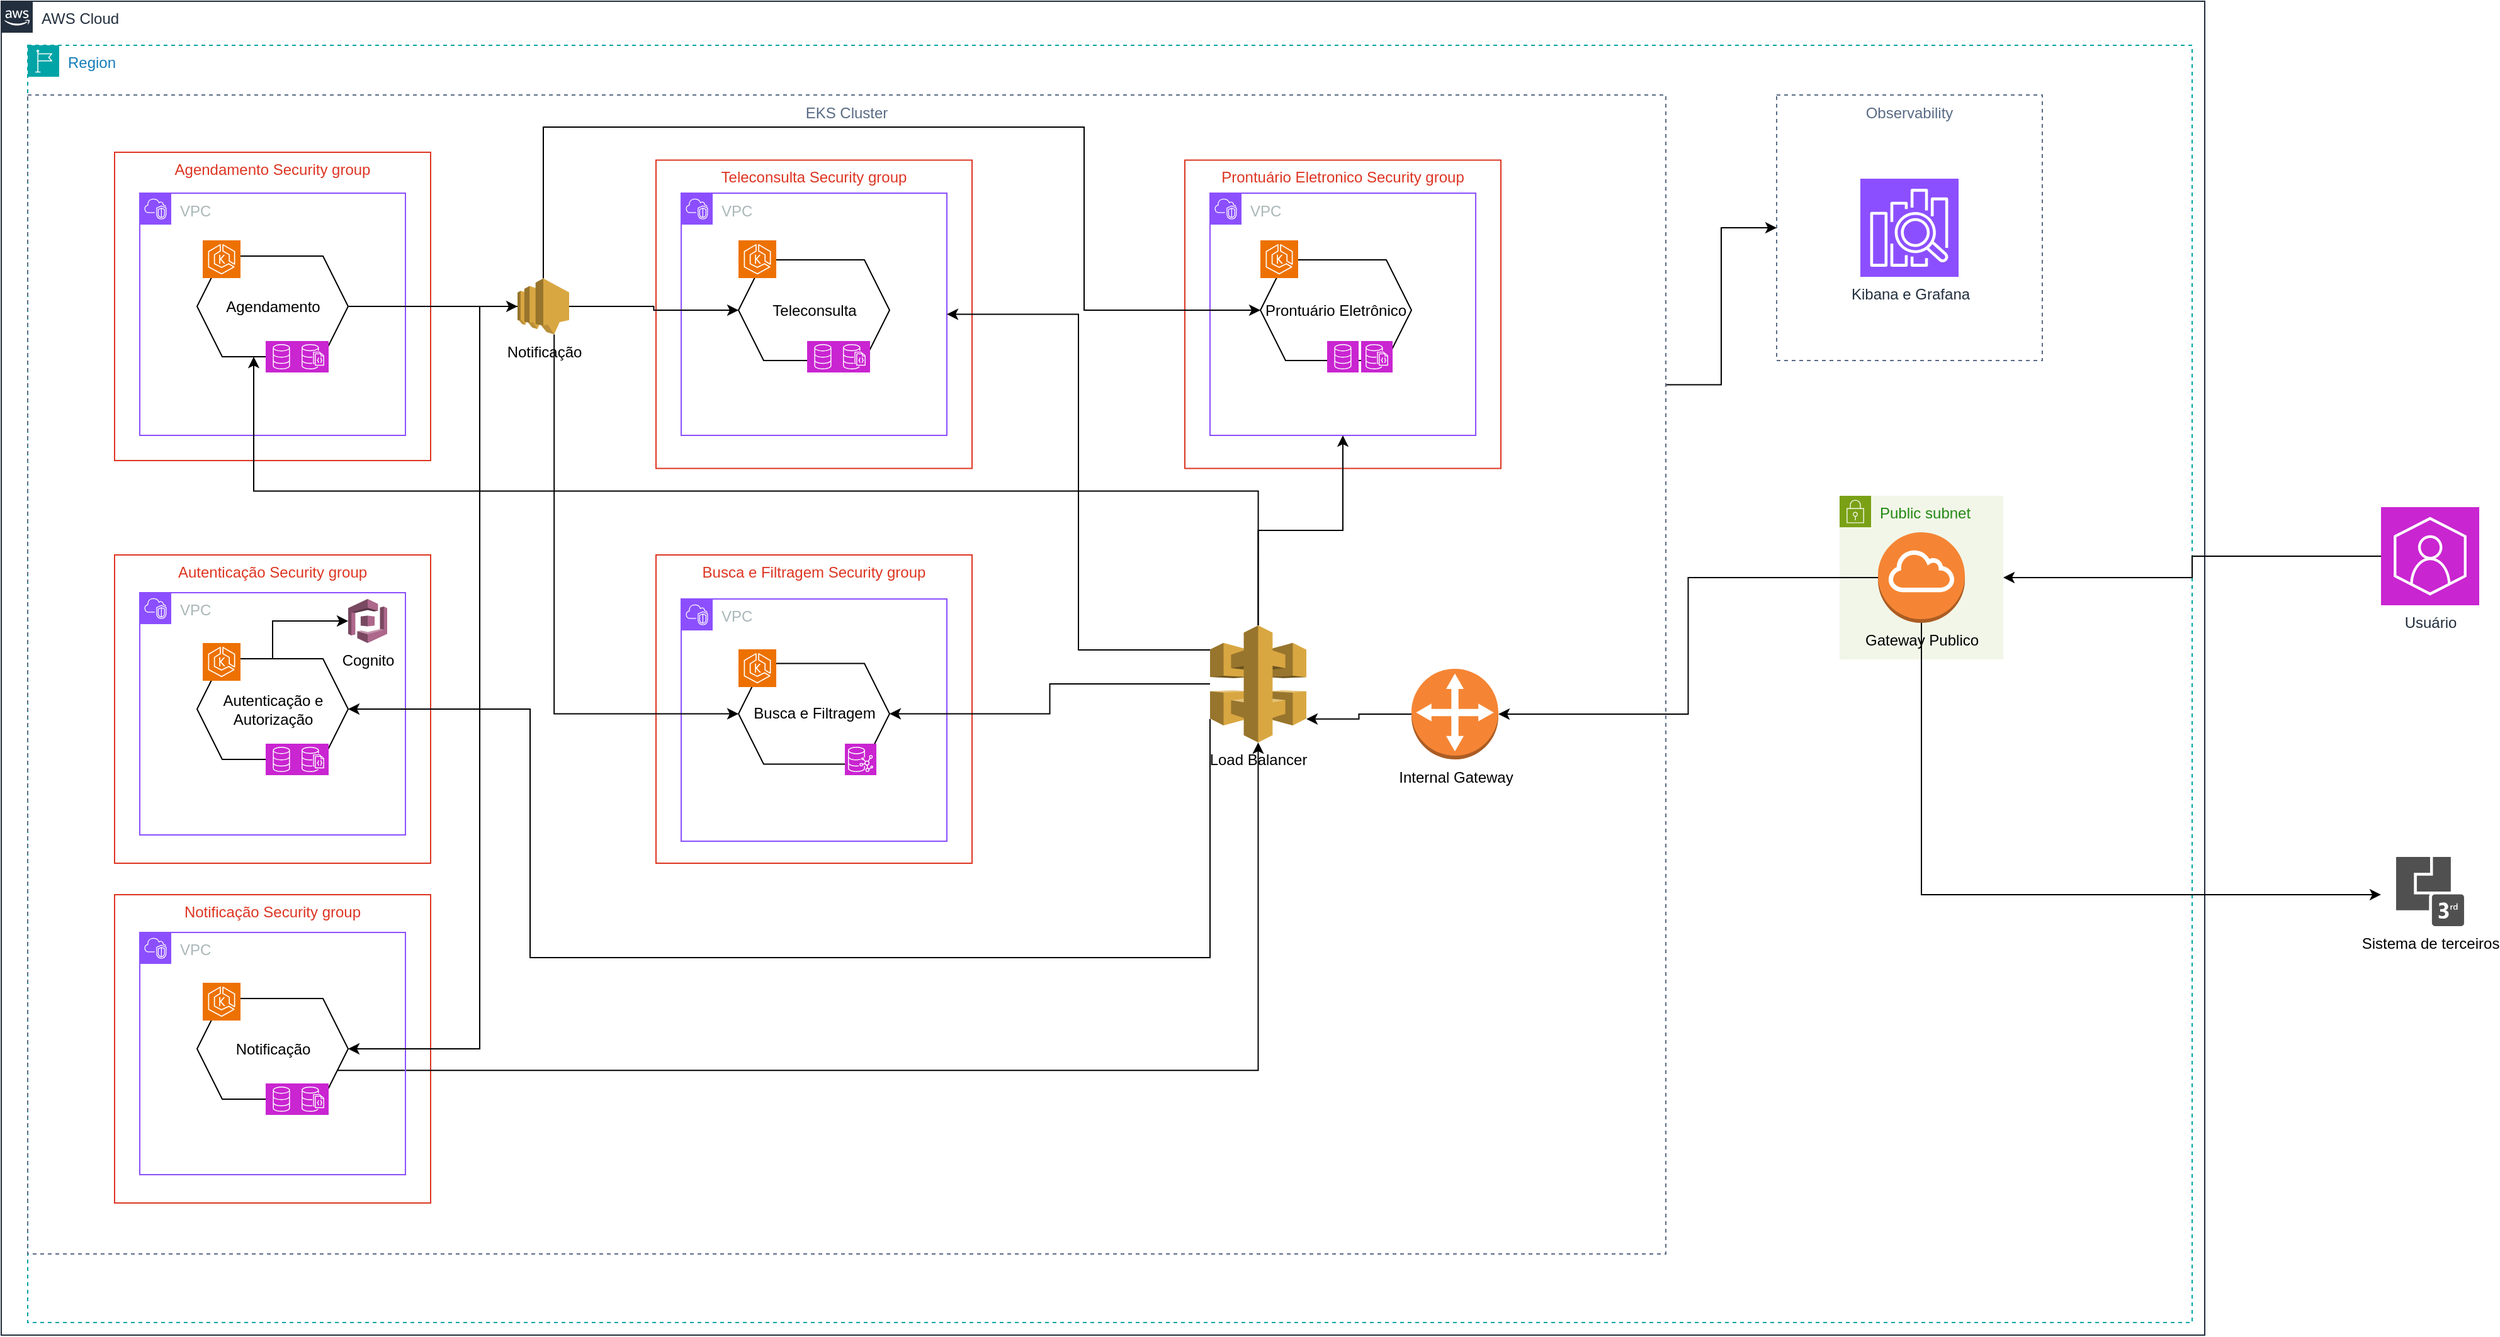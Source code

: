 <mxfile version="24.7.1" type="github">
  <diagram name="Página-1" id="dgDxY93Ykha_-oFBlckw">
    <mxGraphModel dx="539" dy="782" grid="1" gridSize="10" guides="1" tooltips="1" connect="1" arrows="1" fold="1" page="1" pageScale="1" pageWidth="827" pageHeight="1169" math="0" shadow="0">
      <root>
        <mxCell id="0" />
        <mxCell id="1" parent="0" />
        <mxCell id="aW0Yu7wro576LPoF7vZJ-10" value="AWS Cloud" style="points=[[0,0],[0.25,0],[0.5,0],[0.75,0],[1,0],[1,0.25],[1,0.5],[1,0.75],[1,1],[0.75,1],[0.5,1],[0.25,1],[0,1],[0,0.75],[0,0.5],[0,0.25]];outlineConnect=0;gradientColor=none;html=1;whiteSpace=wrap;fontSize=12;fontStyle=0;container=1;pointerEvents=0;collapsible=0;recursiveResize=0;shape=mxgraph.aws4.group;grIcon=mxgraph.aws4.group_aws_cloud_alt;strokeColor=#232F3E;fillColor=none;verticalAlign=top;align=left;spacingLeft=30;fontColor=#232F3E;dashed=0;" parent="1" vertex="1">
          <mxGeometry x="1220" y="160" width="1750" height="1060" as="geometry" />
        </mxCell>
        <mxCell id="aW0Yu7wro576LPoF7vZJ-11" value="Region" style="points=[[0,0],[0.25,0],[0.5,0],[0.75,0],[1,0],[1,0.25],[1,0.5],[1,0.75],[1,1],[0.75,1],[0.5,1],[0.25,1],[0,1],[0,0.75],[0,0.5],[0,0.25]];outlineConnect=0;gradientColor=none;html=1;whiteSpace=wrap;fontSize=12;fontStyle=0;container=1;pointerEvents=0;collapsible=0;recursiveResize=0;shape=mxgraph.aws4.group;grIcon=mxgraph.aws4.group_region;strokeColor=#00A4A6;fillColor=none;verticalAlign=top;align=left;spacingLeft=30;fontColor=#147EBA;dashed=1;" parent="aW0Yu7wro576LPoF7vZJ-10" vertex="1">
          <mxGeometry x="21" y="35" width="1719" height="1015" as="geometry" />
        </mxCell>
        <mxCell id="aW0Yu7wro576LPoF7vZJ-15" value="&lt;div&gt;Agendamento Security group&lt;/div&gt;" style="fillColor=none;strokeColor=#DD3522;verticalAlign=top;fontStyle=0;fontColor=#DD3522;whiteSpace=wrap;html=1;" parent="aW0Yu7wro576LPoF7vZJ-11" vertex="1">
          <mxGeometry x="69" y="85" width="251" height="245" as="geometry" />
        </mxCell>
        <mxCell id="aW0Yu7wro576LPoF7vZJ-74" style="edgeStyle=orthogonalEdgeStyle;rounded=0;orthogonalLoop=1;jettySize=auto;html=1;exitX=1;exitY=0.25;exitDx=0;exitDy=0;" parent="aW0Yu7wro576LPoF7vZJ-11" source="aW0Yu7wro576LPoF7vZJ-18" target="aW0Yu7wro576LPoF7vZJ-51" edge="1">
          <mxGeometry relative="1" as="geometry" />
        </mxCell>
        <mxCell id="aW0Yu7wro576LPoF7vZJ-18" value="EKS Cluster" style="fillColor=none;strokeColor=#5A6C86;dashed=1;verticalAlign=top;fontStyle=0;fontColor=#5A6C86;whiteSpace=wrap;html=1;" parent="aW0Yu7wro576LPoF7vZJ-11" vertex="1">
          <mxGeometry y="39.5" width="1301" height="921" as="geometry" />
        </mxCell>
        <mxCell id="aW0Yu7wro576LPoF7vZJ-53" value="VPC" style="points=[[0,0],[0.25,0],[0.5,0],[0.75,0],[1,0],[1,0.25],[1,0.5],[1,0.75],[1,1],[0.75,1],[0.5,1],[0.25,1],[0,1],[0,0.75],[0,0.5],[0,0.25]];outlineConnect=0;gradientColor=none;html=1;whiteSpace=wrap;fontSize=12;fontStyle=0;container=1;pointerEvents=0;collapsible=0;recursiveResize=0;shape=mxgraph.aws4.group;grIcon=mxgraph.aws4.group_vpc2;strokeColor=#8C4FFF;fillColor=none;verticalAlign=top;align=left;spacingLeft=30;fontColor=#AAB7B8;dashed=0;" parent="aW0Yu7wro576LPoF7vZJ-11" vertex="1">
          <mxGeometry x="89" y="117.5" width="211" height="192.5" as="geometry" />
        </mxCell>
        <mxCell id="aW0Yu7wro576LPoF7vZJ-33" value="&lt;div&gt;Prontuário Eletronico Security group&lt;/div&gt;" style="fillColor=none;strokeColor=#DD3522;verticalAlign=top;fontStyle=0;fontColor=#DD3522;whiteSpace=wrap;html=1;" parent="aW0Yu7wro576LPoF7vZJ-11" vertex="1">
          <mxGeometry x="919" y="91.25" width="251" height="245" as="geometry" />
        </mxCell>
        <mxCell id="aW0Yu7wro576LPoF7vZJ-67" style="edgeStyle=orthogonalEdgeStyle;rounded=0;orthogonalLoop=1;jettySize=auto;html=1;exitX=1;exitY=0.5;exitDx=0;exitDy=0;" parent="aW0Yu7wro576LPoF7vZJ-11" source="awlY_hI1gOcpouPYvgw0-3" target="aW0Yu7wro576LPoF7vZJ-66" edge="1">
          <mxGeometry relative="1" as="geometry" />
        </mxCell>
        <mxCell id="awlY_hI1gOcpouPYvgw0-3" value="Agendamento" style="shape=hexagon;perimeter=hexagonPerimeter2;whiteSpace=wrap;html=1;fixedSize=1;" parent="aW0Yu7wro576LPoF7vZJ-11" vertex="1">
          <mxGeometry x="134.5" y="167.5" width="120" height="80" as="geometry" />
        </mxCell>
        <mxCell id="aW0Yu7wro576LPoF7vZJ-16" value="" style="sketch=0;points=[[0,0,0],[0.25,0,0],[0.5,0,0],[0.75,0,0],[1,0,0],[0,1,0],[0.25,1,0],[0.5,1,0],[0.75,1,0],[1,1,0],[0,0.25,0],[0,0.5,0],[0,0.75,0],[1,0.25,0],[1,0.5,0],[1,0.75,0]];outlineConnect=0;fontColor=#232F3E;fillColor=#ED7100;strokeColor=#ffffff;dashed=0;verticalLabelPosition=bottom;verticalAlign=top;align=center;html=1;fontSize=12;fontStyle=0;aspect=fixed;shape=mxgraph.aws4.resourceIcon;resIcon=mxgraph.aws4.eks;" parent="aW0Yu7wro576LPoF7vZJ-11" vertex="1">
          <mxGeometry x="139" y="155" width="30" height="30" as="geometry" />
        </mxCell>
        <mxCell id="aW0Yu7wro576LPoF7vZJ-26" value="" style="sketch=0;points=[[0,0,0],[0.25,0,0],[0.5,0,0],[0.75,0,0],[1,0,0],[0,1,0],[0.25,1,0],[0.5,1,0],[0.75,1,0],[1,1,0],[0,0.25,0],[0,0.5,0],[0,0.75,0],[1,0.25,0],[1,0.5,0],[1,0.75,0]];outlineConnect=0;fontColor=#232F3E;fillColor=#C925D1;strokeColor=#ffffff;dashed=0;verticalLabelPosition=bottom;verticalAlign=top;align=center;html=1;fontSize=12;fontStyle=0;aspect=fixed;shape=mxgraph.aws4.resourceIcon;resIcon=mxgraph.aws4.documentdb_with_mongodb_compatibility;" parent="aW0Yu7wro576LPoF7vZJ-11" vertex="1">
          <mxGeometry x="214" y="235" width="25" height="25" as="geometry" />
        </mxCell>
        <mxCell id="aW0Yu7wro576LPoF7vZJ-24" value="" style="sketch=0;points=[[0,0,0],[0.25,0,0],[0.5,0,0],[0.75,0,0],[1,0,0],[0,1,0],[0.25,1,0],[0.5,1,0],[0.75,1,0],[1,1,0],[0,0.25,0],[0,0.5,0],[0,0.75,0],[1,0.25,0],[1,0.5,0],[1,0.75,0]];outlineConnect=0;fontColor=#232F3E;fillColor=#C925D1;strokeColor=#ffffff;dashed=0;verticalLabelPosition=bottom;verticalAlign=top;align=center;html=1;fontSize=12;fontStyle=0;aspect=fixed;shape=mxgraph.aws4.resourceIcon;resIcon=mxgraph.aws4.database;" parent="aW0Yu7wro576LPoF7vZJ-11" vertex="1">
          <mxGeometry x="189" y="235" width="25" height="25" as="geometry" />
        </mxCell>
        <mxCell id="aW0Yu7wro576LPoF7vZJ-28" value="&lt;div&gt;Teleconsulta Security group&lt;/div&gt;" style="fillColor=none;strokeColor=#DD3522;verticalAlign=top;fontStyle=0;fontColor=#DD3522;whiteSpace=wrap;html=1;" parent="aW0Yu7wro576LPoF7vZJ-11" vertex="1">
          <mxGeometry x="499" y="91.25" width="251" height="245" as="geometry" />
        </mxCell>
        <mxCell id="aW0Yu7wro576LPoF7vZJ-37" value="&lt;div&gt;Autenticação Security group&lt;/div&gt;" style="fillColor=none;strokeColor=#DD3522;verticalAlign=top;fontStyle=0;fontColor=#DD3522;whiteSpace=wrap;html=1;" parent="aW0Yu7wro576LPoF7vZJ-11" vertex="1">
          <mxGeometry x="69" y="405" width="251" height="245" as="geometry" />
        </mxCell>
        <mxCell id="aW0Yu7wro576LPoF7vZJ-2" value="Autenticação e Autorização" style="shape=hexagon;perimeter=hexagonPerimeter2;whiteSpace=wrap;html=1;fixedSize=1;" parent="aW0Yu7wro576LPoF7vZJ-11" vertex="1">
          <mxGeometry x="134.5" y="487.5" width="120" height="80" as="geometry" />
        </mxCell>
        <mxCell id="aW0Yu7wro576LPoF7vZJ-38" value="&lt;div&gt;Busca e Filtragem Security group&lt;/div&gt;" style="fillColor=none;strokeColor=#DD3522;verticalAlign=top;fontStyle=0;fontColor=#DD3522;whiteSpace=wrap;html=1;" parent="aW0Yu7wro576LPoF7vZJ-11" vertex="1">
          <mxGeometry x="499" y="405" width="251" height="245" as="geometry" />
        </mxCell>
        <mxCell id="aW0Yu7wro576LPoF7vZJ-3" value="Busca e Filtragem" style="shape=hexagon;perimeter=hexagonPerimeter2;whiteSpace=wrap;html=1;fixedSize=1;" parent="aW0Yu7wro576LPoF7vZJ-11" vertex="1">
          <mxGeometry x="564.5" y="491.25" width="120" height="80" as="geometry" />
        </mxCell>
        <mxCell id="aW0Yu7wro576LPoF7vZJ-39" value="" style="sketch=0;points=[[0,0,0],[0.25,0,0],[0.5,0,0],[0.75,0,0],[1,0,0],[0,1,0],[0.25,1,0],[0.5,1,0],[0.75,1,0],[1,1,0],[0,0.25,0],[0,0.5,0],[0,0.75,0],[1,0.25,0],[1,0.5,0],[1,0.75,0]];outlineConnect=0;fontColor=#232F3E;fillColor=#ED7100;strokeColor=#ffffff;dashed=0;verticalLabelPosition=bottom;verticalAlign=top;align=center;html=1;fontSize=12;fontStyle=0;aspect=fixed;shape=mxgraph.aws4.resourceIcon;resIcon=mxgraph.aws4.eks;" parent="aW0Yu7wro576LPoF7vZJ-11" vertex="1">
          <mxGeometry x="139" y="475" width="30" height="30" as="geometry" />
        </mxCell>
        <mxCell id="aW0Yu7wro576LPoF7vZJ-40" value="" style="sketch=0;points=[[0,0,0],[0.25,0,0],[0.5,0,0],[0.75,0,0],[1,0,0],[0,1,0],[0.25,1,0],[0.5,1,0],[0.75,1,0],[1,1,0],[0,0.25,0],[0,0.5,0],[0,0.75,0],[1,0.25,0],[1,0.5,0],[1,0.75,0]];outlineConnect=0;fontColor=#232F3E;fillColor=#C925D1;strokeColor=#ffffff;dashed=0;verticalLabelPosition=bottom;verticalAlign=top;align=center;html=1;fontSize=12;fontStyle=0;aspect=fixed;shape=mxgraph.aws4.resourceIcon;resIcon=mxgraph.aws4.database;" parent="aW0Yu7wro576LPoF7vZJ-11" vertex="1">
          <mxGeometry x="189" y="555" width="25" height="25" as="geometry" />
        </mxCell>
        <mxCell id="aW0Yu7wro576LPoF7vZJ-41" value="" style="sketch=0;points=[[0,0,0],[0.25,0,0],[0.5,0,0],[0.75,0,0],[1,0,0],[0,1,0],[0.25,1,0],[0.5,1,0],[0.75,1,0],[1,1,0],[0,0.25,0],[0,0.5,0],[0,0.75,0],[1,0.25,0],[1,0.5,0],[1,0.75,0]];outlineConnect=0;fontColor=#232F3E;fillColor=#C925D1;strokeColor=#ffffff;dashed=0;verticalLabelPosition=bottom;verticalAlign=top;align=center;html=1;fontSize=12;fontStyle=0;aspect=fixed;shape=mxgraph.aws4.resourceIcon;resIcon=mxgraph.aws4.documentdb_with_mongodb_compatibility;" parent="aW0Yu7wro576LPoF7vZJ-11" vertex="1">
          <mxGeometry x="214" y="555" width="25" height="25" as="geometry" />
        </mxCell>
        <mxCell id="aW0Yu7wro576LPoF7vZJ-46" value="&lt;div&gt;Notificação Security group&lt;/div&gt;" style="fillColor=none;strokeColor=#DD3522;verticalAlign=top;fontStyle=0;fontColor=#DD3522;whiteSpace=wrap;html=1;" parent="aW0Yu7wro576LPoF7vZJ-11" vertex="1">
          <mxGeometry x="69" y="675" width="251" height="245" as="geometry" />
        </mxCell>
        <mxCell id="aW0Yu7wro576LPoF7vZJ-86" style="edgeStyle=orthogonalEdgeStyle;rounded=0;orthogonalLoop=1;jettySize=auto;html=1;exitX=1;exitY=0.75;exitDx=0;exitDy=0;" parent="aW0Yu7wro576LPoF7vZJ-11" source="aW0Yu7wro576LPoF7vZJ-6" target="aW0Yu7wro576LPoF7vZJ-75" edge="1">
          <mxGeometry relative="1" as="geometry" />
        </mxCell>
        <mxCell id="aW0Yu7wro576LPoF7vZJ-6" value="Notificação" style="shape=hexagon;perimeter=hexagonPerimeter2;whiteSpace=wrap;html=1;fixedSize=1;" parent="aW0Yu7wro576LPoF7vZJ-11" vertex="1">
          <mxGeometry x="134.5" y="757.5" width="120" height="80" as="geometry" />
        </mxCell>
        <mxCell id="aW0Yu7wro576LPoF7vZJ-47" value="" style="sketch=0;points=[[0,0,0],[0.25,0,0],[0.5,0,0],[0.75,0,0],[1,0,0],[0,1,0],[0.25,1,0],[0.5,1,0],[0.75,1,0],[1,1,0],[0,0.25,0],[0,0.5,0],[0,0.75,0],[1,0.25,0],[1,0.5,0],[1,0.75,0]];outlineConnect=0;fontColor=#232F3E;fillColor=#ED7100;strokeColor=#ffffff;dashed=0;verticalLabelPosition=bottom;verticalAlign=top;align=center;html=1;fontSize=12;fontStyle=0;aspect=fixed;shape=mxgraph.aws4.resourceIcon;resIcon=mxgraph.aws4.eks;" parent="aW0Yu7wro576LPoF7vZJ-11" vertex="1">
          <mxGeometry x="139" y="745" width="30" height="30" as="geometry" />
        </mxCell>
        <mxCell id="aW0Yu7wro576LPoF7vZJ-48" value="" style="sketch=0;points=[[0,0,0],[0.25,0,0],[0.5,0,0],[0.75,0,0],[1,0,0],[0,1,0],[0.25,1,0],[0.5,1,0],[0.75,1,0],[1,1,0],[0,0.25,0],[0,0.5,0],[0,0.75,0],[1,0.25,0],[1,0.5,0],[1,0.75,0]];outlineConnect=0;fontColor=#232F3E;fillColor=#C925D1;strokeColor=#ffffff;dashed=0;verticalLabelPosition=bottom;verticalAlign=top;align=center;html=1;fontSize=12;fontStyle=0;aspect=fixed;shape=mxgraph.aws4.resourceIcon;resIcon=mxgraph.aws4.database;" parent="aW0Yu7wro576LPoF7vZJ-11" vertex="1">
          <mxGeometry x="189" y="825" width="25" height="25" as="geometry" />
        </mxCell>
        <mxCell id="aW0Yu7wro576LPoF7vZJ-49" value="" style="sketch=0;points=[[0,0,0],[0.25,0,0],[0.5,0,0],[0.75,0,0],[1,0,0],[0,1,0],[0.25,1,0],[0.5,1,0],[0.75,1,0],[1,1,0],[0,0.25,0],[0,0.5,0],[0,0.75,0],[1,0.25,0],[1,0.5,0],[1,0.75,0]];outlineConnect=0;fontColor=#232F3E;fillColor=#C925D1;strokeColor=#ffffff;dashed=0;verticalLabelPosition=bottom;verticalAlign=top;align=center;html=1;fontSize=12;fontStyle=0;aspect=fixed;shape=mxgraph.aws4.resourceIcon;resIcon=mxgraph.aws4.documentdb_with_mongodb_compatibility;" parent="aW0Yu7wro576LPoF7vZJ-11" vertex="1">
          <mxGeometry x="214" y="825" width="25" height="25" as="geometry" />
        </mxCell>
        <mxCell id="aW0Yu7wro576LPoF7vZJ-51" value="Observability" style="fillColor=none;strokeColor=#5A6C86;dashed=1;verticalAlign=top;fontStyle=0;fontColor=#5A6C86;whiteSpace=wrap;html=1;" parent="aW0Yu7wro576LPoF7vZJ-11" vertex="1">
          <mxGeometry x="1389" y="39.5" width="211" height="211" as="geometry" />
        </mxCell>
        <mxCell id="aW0Yu7wro576LPoF7vZJ-52" value="Kibana e Grafana" style="sketch=0;points=[[0,0,0],[0.25,0,0],[0.5,0,0],[0.75,0,0],[1,0,0],[0,1,0],[0.25,1,0],[0.5,1,0],[0.75,1,0],[1,1,0],[0,0.25,0],[0,0.5,0],[0,0.75,0],[1,0.25,0],[1,0.5,0],[1,0.75,0]];outlineConnect=0;fontColor=#232F3E;fillColor=#8C4FFF;strokeColor=#ffffff;dashed=0;verticalLabelPosition=bottom;verticalAlign=top;align=center;html=1;fontSize=12;fontStyle=0;aspect=fixed;shape=mxgraph.aws4.resourceIcon;resIcon=mxgraph.aws4.elasticsearch_service;" parent="aW0Yu7wro576LPoF7vZJ-11" vertex="1">
          <mxGeometry x="1455.5" y="106" width="78" height="78" as="geometry" />
        </mxCell>
        <mxCell id="aW0Yu7wro576LPoF7vZJ-54" value="VPC" style="points=[[0,0],[0.25,0],[0.5,0],[0.75,0],[1,0],[1,0.25],[1,0.5],[1,0.75],[1,1],[0.75,1],[0.5,1],[0.25,1],[0,1],[0,0.75],[0,0.5],[0,0.25]];outlineConnect=0;gradientColor=none;html=1;whiteSpace=wrap;fontSize=12;fontStyle=0;container=1;pointerEvents=0;collapsible=0;recursiveResize=0;shape=mxgraph.aws4.group;grIcon=mxgraph.aws4.group_vpc2;strokeColor=#8C4FFF;fillColor=none;verticalAlign=top;align=left;spacingLeft=30;fontColor=#AAB7B8;dashed=0;" parent="aW0Yu7wro576LPoF7vZJ-11" vertex="1">
          <mxGeometry x="519" y="117.5" width="211" height="192.5" as="geometry" />
        </mxCell>
        <mxCell id="awlY_hI1gOcpouPYvgw0-4" value="Teleconsulta" style="shape=hexagon;perimeter=hexagonPerimeter2;whiteSpace=wrap;html=1;fixedSize=1;" parent="aW0Yu7wro576LPoF7vZJ-54" vertex="1">
          <mxGeometry x="45.5" y="53" width="120" height="80" as="geometry" />
        </mxCell>
        <mxCell id="aW0Yu7wro576LPoF7vZJ-31" value="" style="sketch=0;points=[[0,0,0],[0.25,0,0],[0.5,0,0],[0.75,0,0],[1,0,0],[0,1,0],[0.25,1,0],[0.5,1,0],[0.75,1,0],[1,1,0],[0,0.25,0],[0,0.5,0],[0,0.75,0],[1,0.25,0],[1,0.5,0],[1,0.75,0]];outlineConnect=0;fontColor=#232F3E;fillColor=#C925D1;strokeColor=#ffffff;dashed=0;verticalLabelPosition=bottom;verticalAlign=top;align=center;html=1;fontSize=12;fontStyle=0;aspect=fixed;shape=mxgraph.aws4.resourceIcon;resIcon=mxgraph.aws4.database;" parent="aW0Yu7wro576LPoF7vZJ-54" vertex="1">
          <mxGeometry x="100" y="117.5" width="25" height="25" as="geometry" />
        </mxCell>
        <mxCell id="aW0Yu7wro576LPoF7vZJ-32" value="" style="sketch=0;points=[[0,0,0],[0.25,0,0],[0.5,0,0],[0.75,0,0],[1,0,0],[0,1,0],[0.25,1,0],[0.5,1,0],[0.75,1,0],[1,1,0],[0,0.25,0],[0,0.5,0],[0,0.75,0],[1,0.25,0],[1,0.5,0],[1,0.75,0]];outlineConnect=0;fontColor=#232F3E;fillColor=#C925D1;strokeColor=#ffffff;dashed=0;verticalLabelPosition=bottom;verticalAlign=top;align=center;html=1;fontSize=12;fontStyle=0;aspect=fixed;shape=mxgraph.aws4.resourceIcon;resIcon=mxgraph.aws4.documentdb_with_mongodb_compatibility;" parent="aW0Yu7wro576LPoF7vZJ-54" vertex="1">
          <mxGeometry x="125" y="117.5" width="25" height="25" as="geometry" />
        </mxCell>
        <mxCell id="aW0Yu7wro576LPoF7vZJ-29" value="" style="sketch=0;points=[[0,0,0],[0.25,0,0],[0.5,0,0],[0.75,0,0],[1,0,0],[0,1,0],[0.25,1,0],[0.5,1,0],[0.75,1,0],[1,1,0],[0,0.25,0],[0,0.5,0],[0,0.75,0],[1,0.25,0],[1,0.5,0],[1,0.75,0]];outlineConnect=0;fontColor=#232F3E;fillColor=#ED7100;strokeColor=#ffffff;dashed=0;verticalLabelPosition=bottom;verticalAlign=top;align=center;html=1;fontSize=12;fontStyle=0;aspect=fixed;shape=mxgraph.aws4.resourceIcon;resIcon=mxgraph.aws4.eks;" parent="aW0Yu7wro576LPoF7vZJ-54" vertex="1">
          <mxGeometry x="45.5" y="37.5" width="30" height="30" as="geometry" />
        </mxCell>
        <mxCell id="aW0Yu7wro576LPoF7vZJ-55" value="VPC" style="points=[[0,0],[0.25,0],[0.5,0],[0.75,0],[1,0],[1,0.25],[1,0.5],[1,0.75],[1,1],[0.75,1],[0.5,1],[0.25,1],[0,1],[0,0.75],[0,0.5],[0,0.25]];outlineConnect=0;gradientColor=none;html=1;whiteSpace=wrap;fontSize=12;fontStyle=0;container=1;pointerEvents=0;collapsible=0;recursiveResize=0;shape=mxgraph.aws4.group;grIcon=mxgraph.aws4.group_vpc2;strokeColor=#8C4FFF;fillColor=none;verticalAlign=top;align=left;spacingLeft=30;fontColor=#AAB7B8;dashed=0;" parent="aW0Yu7wro576LPoF7vZJ-11" vertex="1">
          <mxGeometry x="939" y="117.5" width="211" height="192.5" as="geometry" />
        </mxCell>
        <mxCell id="awlY_hI1gOcpouPYvgw0-5" value="Prontuário Eletrônico" style="shape=hexagon;perimeter=hexagonPerimeter2;whiteSpace=wrap;html=1;fixedSize=1;" parent="aW0Yu7wro576LPoF7vZJ-55" vertex="1">
          <mxGeometry x="40" y="53" width="120" height="80" as="geometry" />
        </mxCell>
        <mxCell id="aW0Yu7wro576LPoF7vZJ-34" value="" style="sketch=0;points=[[0,0,0],[0.25,0,0],[0.5,0,0],[0.75,0,0],[1,0,0],[0,1,0],[0.25,1,0],[0.5,1,0],[0.75,1,0],[1,1,0],[0,0.25,0],[0,0.5,0],[0,0.75,0],[1,0.25,0],[1,0.5,0],[1,0.75,0]];outlineConnect=0;fontColor=#232F3E;fillColor=#ED7100;strokeColor=#ffffff;dashed=0;verticalLabelPosition=bottom;verticalAlign=top;align=center;html=1;fontSize=12;fontStyle=0;aspect=fixed;shape=mxgraph.aws4.resourceIcon;resIcon=mxgraph.aws4.eks;" parent="aW0Yu7wro576LPoF7vZJ-55" vertex="1">
          <mxGeometry x="40" y="37.5" width="30" height="30" as="geometry" />
        </mxCell>
        <mxCell id="aW0Yu7wro576LPoF7vZJ-56" value="VPC" style="points=[[0,0],[0.25,0],[0.5,0],[0.75,0],[1,0],[1,0.25],[1,0.5],[1,0.75],[1,1],[0.75,1],[0.5,1],[0.25,1],[0,1],[0,0.75],[0,0.5],[0,0.25]];outlineConnect=0;gradientColor=none;html=1;whiteSpace=wrap;fontSize=12;fontStyle=0;container=1;pointerEvents=0;collapsible=0;recursiveResize=0;shape=mxgraph.aws4.group;grIcon=mxgraph.aws4.group_vpc2;strokeColor=#8C4FFF;fillColor=none;verticalAlign=top;align=left;spacingLeft=30;fontColor=#AAB7B8;dashed=0;" parent="aW0Yu7wro576LPoF7vZJ-11" vertex="1">
          <mxGeometry x="89" y="435" width="211" height="192.5" as="geometry" />
        </mxCell>
        <mxCell id="aW0Yu7wro576LPoF7vZJ-57" value="VPC" style="points=[[0,0],[0.25,0],[0.5,0],[0.75,0],[1,0],[1,0.25],[1,0.5],[1,0.75],[1,1],[0.75,1],[0.5,1],[0.25,1],[0,1],[0,0.75],[0,0.5],[0,0.25]];outlineConnect=0;gradientColor=none;html=1;whiteSpace=wrap;fontSize=12;fontStyle=0;container=1;pointerEvents=0;collapsible=0;recursiveResize=0;shape=mxgraph.aws4.group;grIcon=mxgraph.aws4.group_vpc2;strokeColor=#8C4FFF;fillColor=none;verticalAlign=top;align=left;spacingLeft=30;fontColor=#AAB7B8;dashed=0;" parent="aW0Yu7wro576LPoF7vZJ-11" vertex="1">
          <mxGeometry x="519" y="440" width="211" height="192.5" as="geometry" />
        </mxCell>
        <mxCell id="aW0Yu7wro576LPoF7vZJ-43" value="" style="sketch=0;points=[[0,0,0],[0.25,0,0],[0.5,0,0],[0.75,0,0],[1,0,0],[0,1,0],[0.25,1,0],[0.5,1,0],[0.75,1,0],[1,1,0],[0,0.25,0],[0,0.5,0],[0,0.75,0],[1,0.25,0],[1,0.5,0],[1,0.75,0]];outlineConnect=0;fontColor=#232F3E;fillColor=#ED7100;strokeColor=#ffffff;dashed=0;verticalLabelPosition=bottom;verticalAlign=top;align=center;html=1;fontSize=12;fontStyle=0;aspect=fixed;shape=mxgraph.aws4.resourceIcon;resIcon=mxgraph.aws4.eks;" parent="aW0Yu7wro576LPoF7vZJ-57" vertex="1">
          <mxGeometry x="45.5" y="40" width="30" height="30" as="geometry" />
        </mxCell>
        <mxCell id="aW0Yu7wro576LPoF7vZJ-50" value="" style="sketch=0;points=[[0,0,0],[0.25,0,0],[0.5,0,0],[0.75,0,0],[1,0,0],[0,1,0],[0.25,1,0],[0.5,1,0],[0.75,1,0],[1,1,0],[0,0.25,0],[0,0.5,0],[0,0.75,0],[1,0.25,0],[1,0.5,0],[1,0.75,0]];outlineConnect=0;fontColor=#232F3E;fillColor=#C925D1;strokeColor=#ffffff;dashed=0;verticalLabelPosition=bottom;verticalAlign=top;align=center;html=1;fontSize=12;fontStyle=0;aspect=fixed;shape=mxgraph.aws4.resourceIcon;resIcon=mxgraph.aws4.neptune;" parent="aW0Yu7wro576LPoF7vZJ-57" vertex="1">
          <mxGeometry x="130" y="115" width="25" height="25" as="geometry" />
        </mxCell>
        <mxCell id="aW0Yu7wro576LPoF7vZJ-58" value="VPC" style="points=[[0,0],[0.25,0],[0.5,0],[0.75,0],[1,0],[1,0.25],[1,0.5],[1,0.75],[1,1],[0.75,1],[0.5,1],[0.25,1],[0,1],[0,0.75],[0,0.5],[0,0.25]];outlineConnect=0;gradientColor=none;html=1;whiteSpace=wrap;fontSize=12;fontStyle=0;container=1;pointerEvents=0;collapsible=0;recursiveResize=0;shape=mxgraph.aws4.group;grIcon=mxgraph.aws4.group_vpc2;strokeColor=#8C4FFF;fillColor=none;verticalAlign=top;align=left;spacingLeft=30;fontColor=#AAB7B8;dashed=0;" parent="aW0Yu7wro576LPoF7vZJ-11" vertex="1">
          <mxGeometry x="89" y="705" width="211" height="192.5" as="geometry" />
        </mxCell>
        <mxCell id="aW0Yu7wro576LPoF7vZJ-60" value="Cognito" style="outlineConnect=0;dashed=0;verticalLabelPosition=bottom;verticalAlign=top;align=center;html=1;shape=mxgraph.aws3.cognito;fillColor=#AD688B;gradientColor=none;" parent="aW0Yu7wro576LPoF7vZJ-11" vertex="1">
          <mxGeometry x="254.5" y="440" width="31" height="35" as="geometry" />
        </mxCell>
        <mxCell id="aW0Yu7wro576LPoF7vZJ-63" style="edgeStyle=orthogonalEdgeStyle;rounded=0;orthogonalLoop=1;jettySize=auto;html=1;exitX=0.5;exitY=0;exitDx=0;exitDy=0;entryX=0;entryY=0.5;entryDx=0;entryDy=0;entryPerimeter=0;" parent="aW0Yu7wro576LPoF7vZJ-11" source="aW0Yu7wro576LPoF7vZJ-2" target="aW0Yu7wro576LPoF7vZJ-60" edge="1">
          <mxGeometry relative="1" as="geometry" />
        </mxCell>
        <mxCell id="aW0Yu7wro576LPoF7vZJ-36" value="" style="sketch=0;points=[[0,0,0],[0.25,0,0],[0.5,0,0],[0.75,0,0],[1,0,0],[0,1,0],[0.25,1,0],[0.5,1,0],[0.75,1,0],[1,1,0],[0,0.25,0],[0,0.5,0],[0,0.75,0],[1,0.25,0],[1,0.5,0],[1,0.75,0]];outlineConnect=0;fontColor=#232F3E;fillColor=#C925D1;strokeColor=#ffffff;dashed=0;verticalLabelPosition=bottom;verticalAlign=top;align=center;html=1;fontSize=12;fontStyle=0;aspect=fixed;shape=mxgraph.aws4.resourceIcon;resIcon=mxgraph.aws4.documentdb_with_mongodb_compatibility;" parent="aW0Yu7wro576LPoF7vZJ-11" vertex="1">
          <mxGeometry x="1059" y="235" width="25" height="25" as="geometry" />
        </mxCell>
        <mxCell id="aW0Yu7wro576LPoF7vZJ-35" value="" style="sketch=0;points=[[0,0,0],[0.25,0,0],[0.5,0,0],[0.75,0,0],[1,0,0],[0,1,0],[0.25,1,0],[0.5,1,0],[0.75,1,0],[1,1,0],[0,0.25,0],[0,0.5,0],[0,0.75,0],[1,0.25,0],[1,0.5,0],[1,0.75,0]];outlineConnect=0;fontColor=#232F3E;fillColor=#C925D1;strokeColor=#ffffff;dashed=0;verticalLabelPosition=bottom;verticalAlign=top;align=center;html=1;fontSize=12;fontStyle=0;aspect=fixed;shape=mxgraph.aws4.resourceIcon;resIcon=mxgraph.aws4.database;" parent="aW0Yu7wro576LPoF7vZJ-11" vertex="1">
          <mxGeometry x="1032" y="235" width="25" height="25" as="geometry" />
        </mxCell>
        <mxCell id="aW0Yu7wro576LPoF7vZJ-68" style="edgeStyle=orthogonalEdgeStyle;rounded=0;orthogonalLoop=1;jettySize=auto;html=1;exitX=1;exitY=0.5;exitDx=0;exitDy=0;exitPerimeter=0;entryX=0;entryY=0.5;entryDx=0;entryDy=0;" parent="aW0Yu7wro576LPoF7vZJ-11" source="aW0Yu7wro576LPoF7vZJ-66" target="awlY_hI1gOcpouPYvgw0-4" edge="1">
          <mxGeometry relative="1" as="geometry" />
        </mxCell>
        <mxCell id="aW0Yu7wro576LPoF7vZJ-69" style="edgeStyle=orthogonalEdgeStyle;rounded=0;orthogonalLoop=1;jettySize=auto;html=1;exitX=0.71;exitY=1;exitDx=0;exitDy=0;exitPerimeter=0;entryX=0;entryY=0.5;entryDx=0;entryDy=0;" parent="aW0Yu7wro576LPoF7vZJ-11" source="aW0Yu7wro576LPoF7vZJ-66" target="aW0Yu7wro576LPoF7vZJ-3" edge="1">
          <mxGeometry relative="1" as="geometry" />
        </mxCell>
        <mxCell id="aW0Yu7wro576LPoF7vZJ-70" style="edgeStyle=orthogonalEdgeStyle;rounded=0;orthogonalLoop=1;jettySize=auto;html=1;exitX=0.5;exitY=0;exitDx=0;exitDy=0;exitPerimeter=0;entryX=0;entryY=0.5;entryDx=0;entryDy=0;" parent="aW0Yu7wro576LPoF7vZJ-11" source="aW0Yu7wro576LPoF7vZJ-66" target="awlY_hI1gOcpouPYvgw0-5" edge="1">
          <mxGeometry relative="1" as="geometry">
            <Array as="points">
              <mxPoint x="410" y="65" />
              <mxPoint x="839" y="65" />
              <mxPoint x="839" y="211" />
            </Array>
          </mxGeometry>
        </mxCell>
        <mxCell id="aW0Yu7wro576LPoF7vZJ-81" style="edgeStyle=orthogonalEdgeStyle;rounded=0;orthogonalLoop=1;jettySize=auto;html=1;entryX=1;entryY=0.5;entryDx=0;entryDy=0;" parent="aW0Yu7wro576LPoF7vZJ-11" source="aW0Yu7wro576LPoF7vZJ-66" target="aW0Yu7wro576LPoF7vZJ-6" edge="1">
          <mxGeometry relative="1" as="geometry">
            <Array as="points">
              <mxPoint x="359" y="208" />
              <mxPoint x="359" y="798" />
            </Array>
          </mxGeometry>
        </mxCell>
        <mxCell id="aW0Yu7wro576LPoF7vZJ-66" value="Notificação" style="outlineConnect=0;dashed=0;verticalLabelPosition=bottom;verticalAlign=top;align=center;html=1;shape=mxgraph.aws3.sns;fillColor=#D9A741;gradientColor=none;" parent="aW0Yu7wro576LPoF7vZJ-11" vertex="1">
          <mxGeometry x="389" y="185.25" width="41" height="44.5" as="geometry" />
        </mxCell>
        <mxCell id="aW0Yu7wro576LPoF7vZJ-72" value="Public subnet" style="points=[[0,0],[0.25,0],[0.5,0],[0.75,0],[1,0],[1,0.25],[1,0.5],[1,0.75],[1,1],[0.75,1],[0.5,1],[0.25,1],[0,1],[0,0.75],[0,0.5],[0,0.25]];outlineConnect=0;gradientColor=none;html=1;whiteSpace=wrap;fontSize=12;fontStyle=0;container=1;pointerEvents=0;collapsible=0;recursiveResize=0;shape=mxgraph.aws4.group;grIcon=mxgraph.aws4.group_security_group;grStroke=0;strokeColor=#7AA116;fillColor=#F2F6E8;verticalAlign=top;align=left;spacingLeft=30;fontColor=#248814;dashed=0;" parent="aW0Yu7wro576LPoF7vZJ-11" vertex="1">
          <mxGeometry x="1439" y="358" width="130" height="130" as="geometry" />
        </mxCell>
        <mxCell id="aW0Yu7wro576LPoF7vZJ-71" value="Gateway Publico" style="outlineConnect=0;dashed=0;verticalLabelPosition=bottom;verticalAlign=top;align=center;html=1;shape=mxgraph.aws3.internet_gateway;fillColor=#F58534;gradientColor=none;" parent="aW0Yu7wro576LPoF7vZJ-72" vertex="1">
          <mxGeometry x="30.5" y="29" width="69" height="72" as="geometry" />
        </mxCell>
        <mxCell id="aW0Yu7wro576LPoF7vZJ-73" style="edgeStyle=orthogonalEdgeStyle;rounded=0;orthogonalLoop=1;jettySize=auto;html=1;entryX=1;entryY=0.8;entryDx=0;entryDy=0;entryPerimeter=0;" parent="aW0Yu7wro576LPoF7vZJ-11" source="uvfNVaMpd_yxzRbIdQh--2" target="aW0Yu7wro576LPoF7vZJ-75" edge="1">
          <mxGeometry relative="1" as="geometry" />
        </mxCell>
        <mxCell id="aW0Yu7wro576LPoF7vZJ-76" style="edgeStyle=orthogonalEdgeStyle;rounded=0;orthogonalLoop=1;jettySize=auto;html=1;entryX=0.5;entryY=1;entryDx=0;entryDy=0;" parent="aW0Yu7wro576LPoF7vZJ-11" source="aW0Yu7wro576LPoF7vZJ-75" target="aW0Yu7wro576LPoF7vZJ-55" edge="1">
          <mxGeometry relative="1" as="geometry" />
        </mxCell>
        <mxCell id="aW0Yu7wro576LPoF7vZJ-77" style="edgeStyle=orthogonalEdgeStyle;rounded=0;orthogonalLoop=1;jettySize=auto;html=1;exitX=0;exitY=0.21;exitDx=0;exitDy=0;exitPerimeter=0;entryX=1;entryY=0.5;entryDx=0;entryDy=0;" parent="aW0Yu7wro576LPoF7vZJ-11" source="aW0Yu7wro576LPoF7vZJ-75" target="aW0Yu7wro576LPoF7vZJ-54" edge="1">
          <mxGeometry relative="1" as="geometry" />
        </mxCell>
        <mxCell id="aW0Yu7wro576LPoF7vZJ-78" style="edgeStyle=orthogonalEdgeStyle;rounded=0;orthogonalLoop=1;jettySize=auto;html=1;entryX=1;entryY=0.5;entryDx=0;entryDy=0;" parent="aW0Yu7wro576LPoF7vZJ-11" source="aW0Yu7wro576LPoF7vZJ-75" target="aW0Yu7wro576LPoF7vZJ-3" edge="1">
          <mxGeometry relative="1" as="geometry" />
        </mxCell>
        <mxCell id="aW0Yu7wro576LPoF7vZJ-79" style="edgeStyle=orthogonalEdgeStyle;rounded=0;orthogonalLoop=1;jettySize=auto;html=1;exitX=0;exitY=0.8;exitDx=0;exitDy=0;exitPerimeter=0;entryX=1;entryY=0.5;entryDx=0;entryDy=0;" parent="aW0Yu7wro576LPoF7vZJ-11" source="aW0Yu7wro576LPoF7vZJ-75" target="aW0Yu7wro576LPoF7vZJ-2" edge="1">
          <mxGeometry relative="1" as="geometry">
            <Array as="points">
              <mxPoint x="939" y="725" />
              <mxPoint x="399" y="725" />
              <mxPoint x="399" y="528" />
            </Array>
          </mxGeometry>
        </mxCell>
        <mxCell id="aW0Yu7wro576LPoF7vZJ-80" style="edgeStyle=orthogonalEdgeStyle;rounded=0;orthogonalLoop=1;jettySize=auto;html=1;exitX=0.5;exitY=0;exitDx=0;exitDy=0;exitPerimeter=0;entryX=0.375;entryY=1;entryDx=0;entryDy=0;" parent="aW0Yu7wro576LPoF7vZJ-11" source="aW0Yu7wro576LPoF7vZJ-75" target="awlY_hI1gOcpouPYvgw0-3" edge="1">
          <mxGeometry relative="1" as="geometry" />
        </mxCell>
        <mxCell id="aW0Yu7wro576LPoF7vZJ-75" value="Load Balancer" style="outlineConnect=0;dashed=0;verticalLabelPosition=bottom;verticalAlign=top;align=center;html=1;shape=mxgraph.aws3.api_gateway;fillColor=#D9A741;gradientColor=none;" parent="aW0Yu7wro576LPoF7vZJ-11" vertex="1">
          <mxGeometry x="939" y="461" width="76.5" height="93" as="geometry" />
        </mxCell>
        <mxCell id="uvfNVaMpd_yxzRbIdQh--3" value="" style="edgeStyle=orthogonalEdgeStyle;rounded=0;orthogonalLoop=1;jettySize=auto;html=1;entryX=1;entryY=0.5;entryDx=0;entryDy=0;entryPerimeter=0;" edge="1" parent="aW0Yu7wro576LPoF7vZJ-11" source="aW0Yu7wro576LPoF7vZJ-71" target="uvfNVaMpd_yxzRbIdQh--2">
          <mxGeometry relative="1" as="geometry">
            <mxPoint x="2711" y="618" as="sourcePoint" />
            <mxPoint x="2257" y="730" as="targetPoint" />
          </mxGeometry>
        </mxCell>
        <mxCell id="uvfNVaMpd_yxzRbIdQh--2" value="Internal Gateway" style="outlineConnect=0;dashed=0;verticalLabelPosition=bottom;verticalAlign=top;align=center;html=1;shape=mxgraph.aws3.customer_gateway;fillColor=#F58534;gradientColor=none;" vertex="1" parent="aW0Yu7wro576LPoF7vZJ-11">
          <mxGeometry x="1099" y="495.5" width="69" height="72" as="geometry" />
        </mxCell>
        <mxCell id="aW0Yu7wro576LPoF7vZJ-83" style="edgeStyle=orthogonalEdgeStyle;rounded=0;orthogonalLoop=1;jettySize=auto;html=1;" parent="1" source="aW0Yu7wro576LPoF7vZJ-82" target="aW0Yu7wro576LPoF7vZJ-72" edge="1">
          <mxGeometry relative="1" as="geometry" />
        </mxCell>
        <mxCell id="aW0Yu7wro576LPoF7vZJ-82" value="&lt;div&gt;Usuário&lt;/div&gt;&lt;div&gt;&lt;br&gt;&lt;/div&gt;" style="sketch=0;points=[[0,0,0],[0.25,0,0],[0.5,0,0],[0.75,0,0],[1,0,0],[0,1,0],[0.25,1,0],[0.5,1,0],[0.75,1,0],[1,1,0],[0,0.25,0],[0,0.5,0],[0,0.75,0],[1,0.25,0],[1,0.5,0],[1,0.75,0]];outlineConnect=0;fontColor=#232F3E;fillColor=#C925D1;strokeColor=#ffffff;dashed=0;verticalLabelPosition=bottom;verticalAlign=top;align=center;html=1;fontSize=12;fontStyle=0;aspect=fixed;shape=mxgraph.aws4.resourceIcon;resIcon=mxgraph.aws4.customer_enablement;" parent="1" vertex="1">
          <mxGeometry x="3110" y="562" width="78" height="78" as="geometry" />
        </mxCell>
        <mxCell id="aW0Yu7wro576LPoF7vZJ-84" value="Sistema de terceiros" style="sketch=0;pointerEvents=1;shadow=0;dashed=0;html=1;strokeColor=none;fillColor=#505050;labelPosition=center;verticalLabelPosition=bottom;verticalAlign=top;outlineConnect=0;align=center;shape=mxgraph.office.communications.3rd_party_integration;" parent="1" vertex="1">
          <mxGeometry x="3122" y="840" width="54" height="55" as="geometry" />
        </mxCell>
        <mxCell id="aW0Yu7wro576LPoF7vZJ-85" style="edgeStyle=orthogonalEdgeStyle;rounded=0;orthogonalLoop=1;jettySize=auto;html=1;entryX=-0.222;entryY=0.545;entryDx=0;entryDy=0;entryPerimeter=0;" parent="1" source="aW0Yu7wro576LPoF7vZJ-71" target="aW0Yu7wro576LPoF7vZJ-84" edge="1">
          <mxGeometry relative="1" as="geometry">
            <Array as="points">
              <mxPoint x="2745" y="870" />
            </Array>
          </mxGeometry>
        </mxCell>
      </root>
    </mxGraphModel>
  </diagram>
</mxfile>
